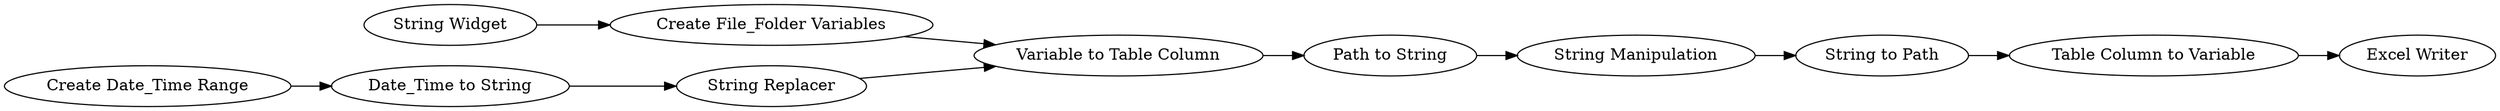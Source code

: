 digraph {
	33 -> 35
	32 -> 33
	31 -> 32
	40 -> 41
	39 -> 40
	37 -> 34
	35 -> 36
	34 -> 35
	36 -> 39
	41 -> 30
	30 [label="Excel Writer"]
	35 [label="Variable to Table Column"]
	34 [label="Create File_Folder Variables"]
	41 [label="Table Column to Variable"]
	31 [label="Create Date_Time Range"]
	36 [label="Path to String"]
	40 [label="String to Path"]
	39 [label="String Manipulation"]
	33 [label="String Replacer"]
	32 [label="Date_Time to String"]
	37 [label="String Widget"]
	rankdir=LR
}
